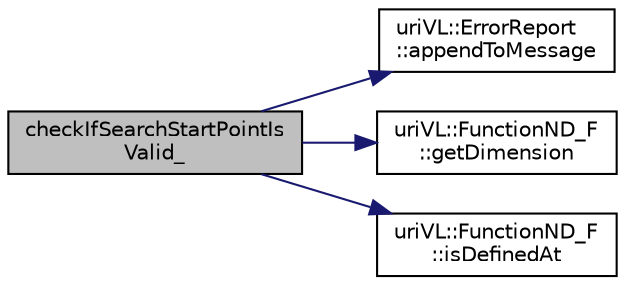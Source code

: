 digraph "checkIfSearchStartPointIsValid_"
{
  edge [fontname="Helvetica",fontsize="10",labelfontname="Helvetica",labelfontsize="10"];
  node [fontname="Helvetica",fontsize="10",shape=record];
  rankdir="LR";
  Node1 [label="checkIfSearchStartPointIs\lValid_",height=0.2,width=0.4,color="black", fillcolor="grey75", style="filled", fontcolor="black"];
  Node1 -> Node2 [color="midnightblue",fontsize="10",style="solid",fontname="Helvetica"];
  Node2 [label="uriVL::ErrorReport\l::appendToMessage",height=0.2,width=0.4,color="black", fillcolor="white", style="filled",URL="$classuriVL_1_1ErrorReport.html#a65100d12091947d1df26c38f48058569",tooltip="Appends a string to the error message. "];
  Node1 -> Node3 [color="midnightblue",fontsize="10",style="solid",fontname="Helvetica"];
  Node3 [label="uriVL::FunctionND_F\l::getDimension",height=0.2,width=0.4,color="black", fillcolor="white", style="filled",URL="$classuriVL_1_1FunctionND__F.html#a6e9a068dcd836b4be5657c4fd9136e6d",tooltip="Returns the dimension of this function&#39;s domain. "];
  Node1 -> Node4 [color="midnightblue",fontsize="10",style="solid",fontname="Helvetica"];
  Node4 [label="uriVL::FunctionND_F\l::isDefinedAt",height=0.2,width=0.4,color="black", fillcolor="white", style="filled",URL="$classuriVL_1_1FunctionND__F.html#ac816897b81906d88e657e22f633b1e60",tooltip="Indicates whther a point is within the domain of definition of this function. "];
}
